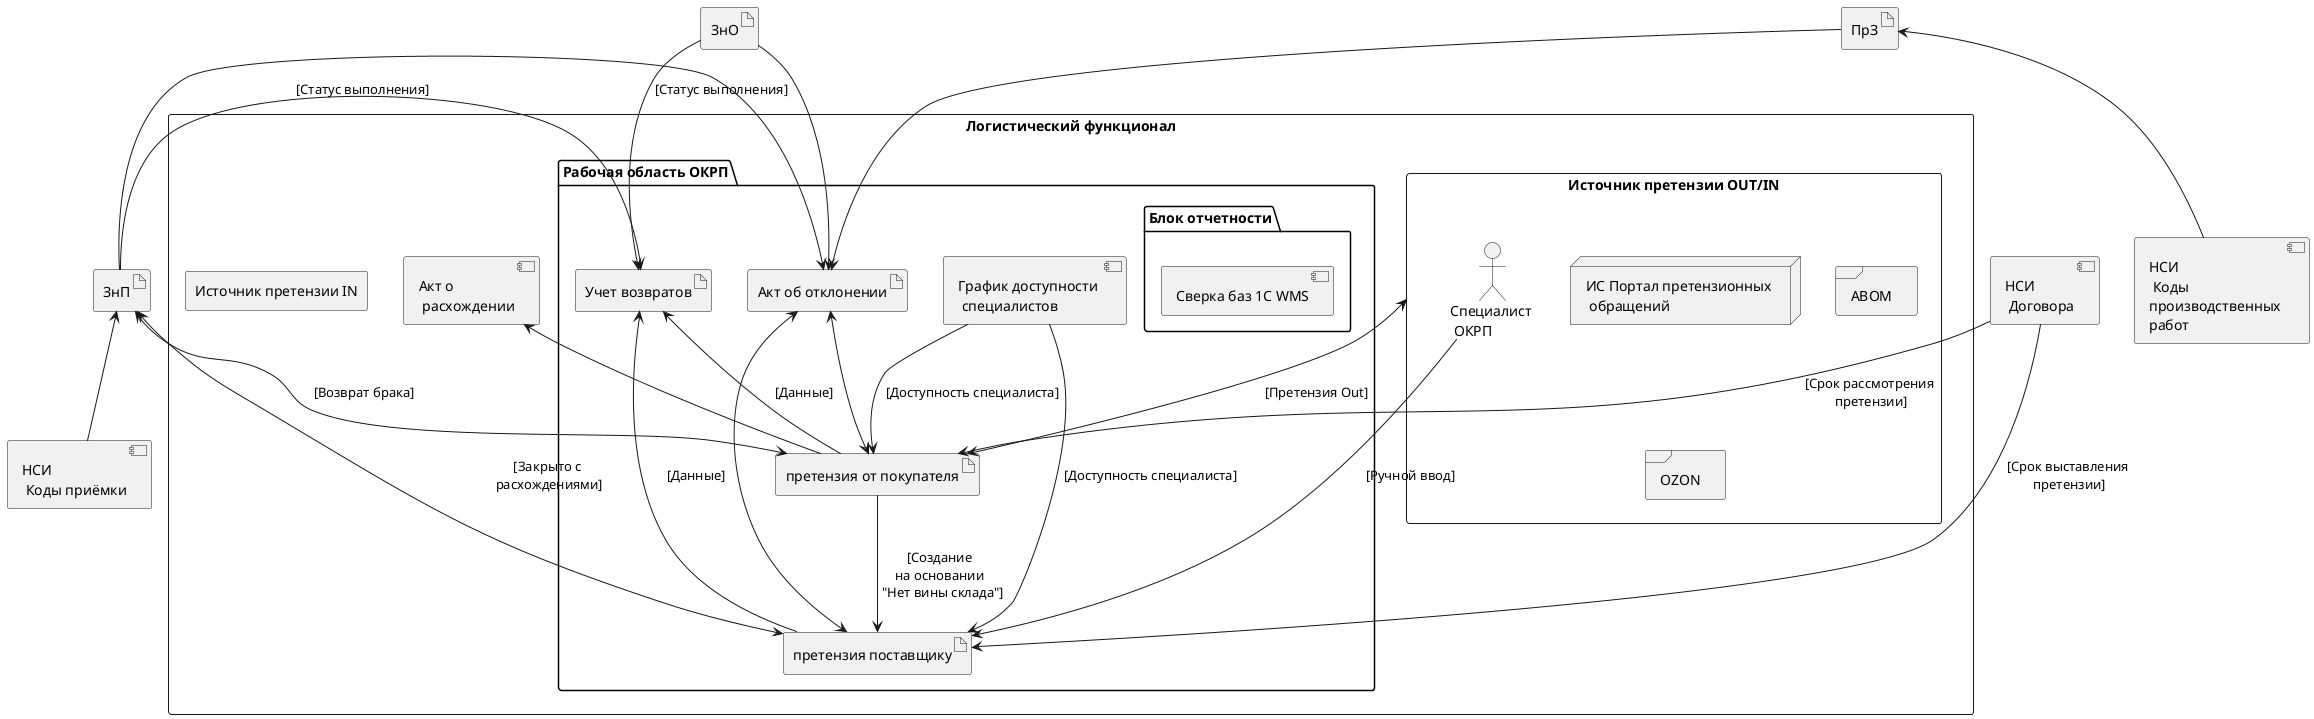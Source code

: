 @startuml
' Внешие связи описываются без указания типа, будем сводить либо в общей либо в областях


artifact ZnP as "ЗнП"
artifact ZnO as "ЗнО"
artifact PrZ as "ПрЗ"

component contract as "НСИ \n Договора"
        ' Срок рассмотрения претензии

component AccCode as "НСИ \n Коды приёмки"
component JobCode as "НСИ \n Коды \nпроизводственных \nработ"

rectangle log as "Логистический функционал" {
    
        rectangle pretensionOUT as "Источник претензии OUT/IN"{
            node site as "ИС Портал претензионных \n обращений " 
            frame ABOM
            frame OZON 
            Actor OKRP as "Специалист \n ОКРП"

        }
        
        rectangle pretensionIN as "Источник претензии IN"{
            
            
            Actor OKRP as "Специалист \n ОКРП"
        }

        

        component act as "Акт о \n расхождении"
        

        folder "Рабочая область ОКРП"{
            artifact pcust  as "претензия от покупателя"
            artifact psupp  as "претензия поставщику"
            folder reports as "Блок отчетности" {
                component report1 as "Сверка баз 1С WMS"
            }
            artifact deviation as "Акт об отклонении"
            artifact refuse as "Учет возвратов"

            component resource as "График доступности \n специалистов"
            ' component owner as "Владелец товара"

            
        }






pretensionOUT <--> pcust :[Претензия Out]
contract --> pcust :[Срок рассмотрения \nпретензии]
ZnP <--> pcust :[Возврат брака]
act <-- pcust




pcust --> psupp : [Создание \nна основании \n "Нет вины склада"]
ZnP <--> psupp :[Закрыто с \nрасхождениями]
OKRP --> psupp :[Ручной ввод]
contract --> psupp :[Срок выставления \nпретензии]

resource --> psupp :[Доступность специалиста]
resource --> pcust :[Доступность специалиста]

deviation <--> pcust
deviation <--> psupp

refuse <-- ZnO : [Статус выполнения]
refuse <-- ZnP : [Статус выполнения]

refuse <-- pcust: [Данные]
refuse <-- psupp: [Данные]

' owner --> pcust
' owner --> psupp

ZnP <-- AccCode
PrZ <-- JobCode

ZnP --> deviation
ZnO --> deviation
PrZ --> deviation

}



@enduml